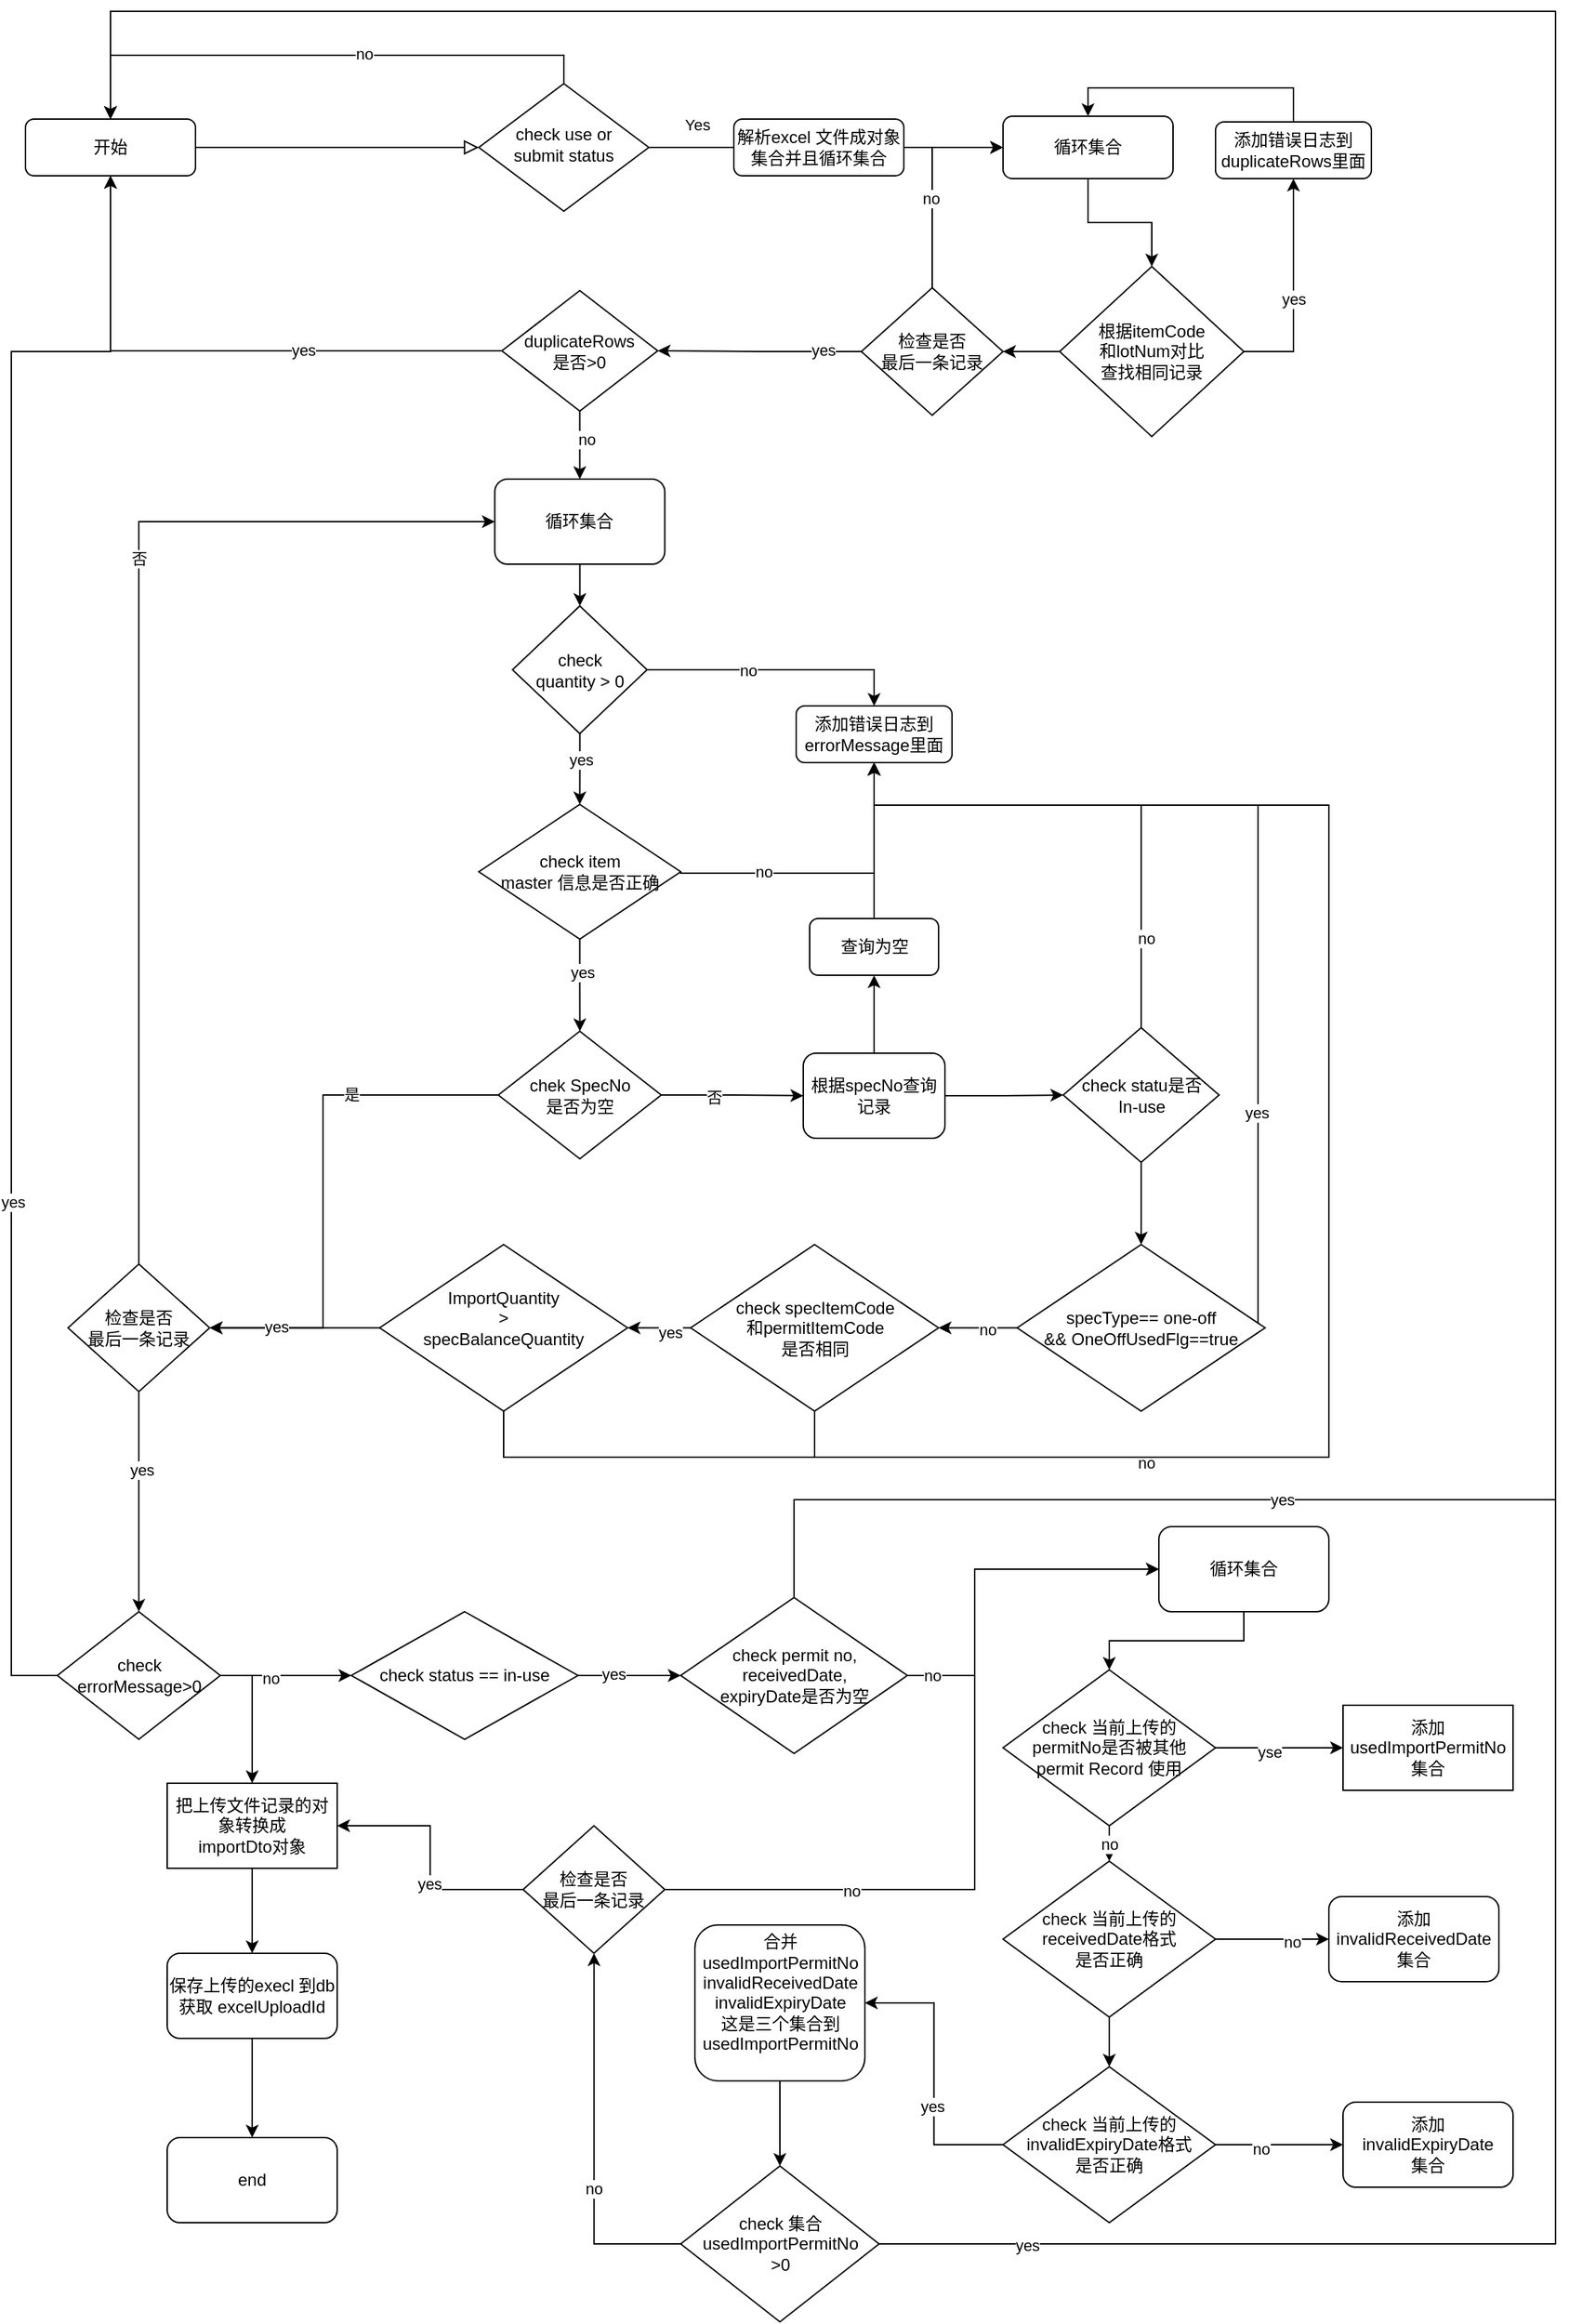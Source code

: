 <mxfile version="20.4.0" type="github"><diagram id="C5RBs43oDa-KdzZeNtuy" name="Page-1"><mxGraphModel dx="2591" dy="780" grid="1" gridSize="10" guides="1" tooltips="1" connect="1" arrows="1" fold="1" page="1" pageScale="1" pageWidth="1169" pageHeight="1654" math="0" shadow="0"><root><mxCell id="WIyWlLk6GJQsqaUBKTNV-0"/><mxCell id="WIyWlLk6GJQsqaUBKTNV-1" parent="WIyWlLk6GJQsqaUBKTNV-0"/><mxCell id="WIyWlLk6GJQsqaUBKTNV-2" value="" style="rounded=0;html=1;jettySize=auto;orthogonalLoop=1;fontSize=11;endArrow=block;endFill=0;endSize=8;strokeWidth=1;shadow=0;labelBackgroundColor=none;edgeStyle=orthogonalEdgeStyle;" parent="WIyWlLk6GJQsqaUBKTNV-1" source="WIyWlLk6GJQsqaUBKTNV-3" target="WIyWlLk6GJQsqaUBKTNV-6" edge="1"><mxGeometry relative="1" as="geometry"/></mxCell><mxCell id="WIyWlLk6GJQsqaUBKTNV-3" value="开始" style="rounded=1;whiteSpace=wrap;html=1;fontSize=12;glass=0;strokeWidth=1;shadow=0;" parent="WIyWlLk6GJQsqaUBKTNV-1" vertex="1"><mxGeometry x="-1123" y="86" width="120" height="40" as="geometry"/></mxCell><mxCell id="WIyWlLk6GJQsqaUBKTNV-4" value="Yes" style="rounded=0;html=1;jettySize=auto;orthogonalLoop=1;fontSize=11;endArrow=block;endFill=0;endSize=8;strokeWidth=1;shadow=0;labelBackgroundColor=none;edgeStyle=orthogonalEdgeStyle;" parent="WIyWlLk6GJQsqaUBKTNV-1" source="WIyWlLk6GJQsqaUBKTNV-6" edge="1"><mxGeometry x="-0.556" y="16" relative="1" as="geometry"><mxPoint as="offset"/><mxPoint x="-533" y="106" as="targetPoint"/></mxGeometry></mxCell><mxCell id="hF7ooZJOK3moPgRyZVrQ-2" style="edgeStyle=orthogonalEdgeStyle;rounded=0;orthogonalLoop=1;jettySize=auto;html=1;exitX=0.5;exitY=0;exitDx=0;exitDy=0;entryX=0.5;entryY=0;entryDx=0;entryDy=0;" parent="WIyWlLk6GJQsqaUBKTNV-1" source="WIyWlLk6GJQsqaUBKTNV-6" target="WIyWlLk6GJQsqaUBKTNV-3" edge="1"><mxGeometry relative="1" as="geometry"/></mxCell><mxCell id="hF7ooZJOK3moPgRyZVrQ-3" value="no" style="edgeLabel;html=1;align=center;verticalAlign=middle;resizable=0;points=[];" parent="hF7ooZJOK3moPgRyZVrQ-2" vertex="1" connectable="0"><mxGeometry x="-0.162" y="-1" relative="1" as="geometry"><mxPoint as="offset"/></mxGeometry></mxCell><mxCell id="WIyWlLk6GJQsqaUBKTNV-6" value="&lt;div&gt;check use or &lt;br&gt;&lt;/div&gt;&lt;div&gt;submit status&lt;/div&gt;" style="rhombus;whiteSpace=wrap;html=1;shadow=0;fontFamily=Helvetica;fontSize=12;align=center;strokeWidth=1;spacing=6;spacingTop=-4;" parent="WIyWlLk6GJQsqaUBKTNV-1" vertex="1"><mxGeometry x="-803" y="61" width="120" height="90" as="geometry"/></mxCell><mxCell id="hF7ooZJOK3moPgRyZVrQ-6" value="" style="edgeStyle=orthogonalEdgeStyle;rounded=0;orthogonalLoop=1;jettySize=auto;html=1;" parent="WIyWlLk6GJQsqaUBKTNV-1" source="WIyWlLk6GJQsqaUBKTNV-11" target="hF7ooZJOK3moPgRyZVrQ-5" edge="1"><mxGeometry relative="1" as="geometry"/></mxCell><mxCell id="WIyWlLk6GJQsqaUBKTNV-11" value="解析excel 文件成对象集合并且循环集合" style="rounded=1;whiteSpace=wrap;html=1;fontSize=12;glass=0;strokeWidth=1;shadow=0;" parent="WIyWlLk6GJQsqaUBKTNV-1" vertex="1"><mxGeometry x="-623" y="86" width="120" height="40" as="geometry"/></mxCell><mxCell id="hF7ooZJOK3moPgRyZVrQ-10" value="" style="edgeStyle=orthogonalEdgeStyle;rounded=0;orthogonalLoop=1;jettySize=auto;html=1;" parent="WIyWlLk6GJQsqaUBKTNV-1" source="hF7ooZJOK3moPgRyZVrQ-5" target="hF7ooZJOK3moPgRyZVrQ-9" edge="1"><mxGeometry relative="1" as="geometry"/></mxCell><mxCell id="hF7ooZJOK3moPgRyZVrQ-5" value="循环集合" style="whiteSpace=wrap;html=1;rounded=1;glass=0;strokeWidth=1;shadow=0;" parent="WIyWlLk6GJQsqaUBKTNV-1" vertex="1"><mxGeometry x="-433" y="84" width="120" height="44" as="geometry"/></mxCell><mxCell id="hF7ooZJOK3moPgRyZVrQ-12" value="" style="edgeStyle=orthogonalEdgeStyle;rounded=0;orthogonalLoop=1;jettySize=auto;html=1;entryX=0.5;entryY=1;entryDx=0;entryDy=0;exitX=1;exitY=0.5;exitDx=0;exitDy=0;" parent="WIyWlLk6GJQsqaUBKTNV-1" source="hF7ooZJOK3moPgRyZVrQ-9" target="hF7ooZJOK3moPgRyZVrQ-18" edge="1"><mxGeometry relative="1" as="geometry"><mxPoint x="-293" y="250" as="targetPoint"/></mxGeometry></mxCell><mxCell id="hF7ooZJOK3moPgRyZVrQ-46" value="yes" style="edgeLabel;html=1;align=center;verticalAlign=middle;resizable=0;points=[];" parent="hF7ooZJOK3moPgRyZVrQ-12" vertex="1" connectable="0"><mxGeometry x="0.264" y="-3" relative="1" as="geometry"><mxPoint x="-3" y="27" as="offset"/></mxGeometry></mxCell><mxCell id="hF7ooZJOK3moPgRyZVrQ-36" value="" style="edgeStyle=orthogonalEdgeStyle;rounded=0;orthogonalLoop=1;jettySize=auto;html=1;" parent="WIyWlLk6GJQsqaUBKTNV-1" source="hF7ooZJOK3moPgRyZVrQ-9" target="hF7ooZJOK3moPgRyZVrQ-35" edge="1"><mxGeometry relative="1" as="geometry"/></mxCell><mxCell id="hF7ooZJOK3moPgRyZVrQ-9" value="&lt;div&gt;根据itemCode&lt;/div&gt;&lt;div&gt;和lotNum对比&lt;/div&gt;&lt;div&gt;查找相同记录&lt;/div&gt;" style="rhombus;whiteSpace=wrap;html=1;" parent="WIyWlLk6GJQsqaUBKTNV-1" vertex="1"><mxGeometry x="-393" y="190" width="130" height="120" as="geometry"/></mxCell><mxCell id="hF7ooZJOK3moPgRyZVrQ-21" value="" style="edgeStyle=orthogonalEdgeStyle;rounded=0;orthogonalLoop=1;jettySize=auto;html=1;entryX=0.5;entryY=0;entryDx=0;entryDy=0;exitX=0.5;exitY=0;exitDx=0;exitDy=0;" parent="WIyWlLk6GJQsqaUBKTNV-1" source="hF7ooZJOK3moPgRyZVrQ-18" target="hF7ooZJOK3moPgRyZVrQ-5" edge="1"><mxGeometry relative="1" as="geometry"><mxPoint x="-293" y="100" as="targetPoint"/></mxGeometry></mxCell><mxCell id="hF7ooZJOK3moPgRyZVrQ-18" value="添加错误日志到duplicateRows里面" style="rounded=1;whiteSpace=wrap;html=1;" parent="WIyWlLk6GJQsqaUBKTNV-1" vertex="1"><mxGeometry x="-283" y="88" width="110" height="40" as="geometry"/></mxCell><mxCell id="hF7ooZJOK3moPgRyZVrQ-48" value="" style="edgeStyle=orthogonalEdgeStyle;rounded=0;orthogonalLoop=1;jettySize=auto;html=1;entryX=1;entryY=0.5;entryDx=0;entryDy=0;" parent="WIyWlLk6GJQsqaUBKTNV-1" source="hF7ooZJOK3moPgRyZVrQ-35" target="hF7ooZJOK3moPgRyZVrQ-49" edge="1"><mxGeometry relative="1" as="geometry"><mxPoint x="-753" y="250" as="targetPoint"/></mxGeometry></mxCell><mxCell id="hF7ooZJOK3moPgRyZVrQ-57" value="yes" style="edgeLabel;html=1;align=center;verticalAlign=middle;resizable=0;points=[];" parent="hF7ooZJOK3moPgRyZVrQ-48" vertex="1" connectable="0"><mxGeometry x="-0.625" y="-1" relative="1" as="geometry"><mxPoint as="offset"/></mxGeometry></mxCell><mxCell id="hF7ooZJOK3moPgRyZVrQ-55" value="" style="edgeStyle=orthogonalEdgeStyle;rounded=0;orthogonalLoop=1;jettySize=auto;html=1;entryX=0;entryY=0.5;entryDx=0;entryDy=0;" parent="WIyWlLk6GJQsqaUBKTNV-1" source="hF7ooZJOK3moPgRyZVrQ-35" target="hF7ooZJOK3moPgRyZVrQ-5" edge="1"><mxGeometry relative="1" as="geometry"/></mxCell><mxCell id="hF7ooZJOK3moPgRyZVrQ-56" value="no" style="edgeLabel;html=1;align=center;verticalAlign=middle;resizable=0;points=[];" parent="hF7ooZJOK3moPgRyZVrQ-55" vertex="1" connectable="0"><mxGeometry x="-0.14" y="1" relative="1" as="geometry"><mxPoint y="1" as="offset"/></mxGeometry></mxCell><mxCell id="hF7ooZJOK3moPgRyZVrQ-35" value="&lt;div&gt;检查是否&lt;/div&gt;&lt;div&gt;最后一条记录&lt;br&gt;&lt;/div&gt;" style="rhombus;whiteSpace=wrap;html=1;" parent="WIyWlLk6GJQsqaUBKTNV-1" vertex="1"><mxGeometry x="-533" y="205" width="100" height="90" as="geometry"/></mxCell><mxCell id="hF7ooZJOK3moPgRyZVrQ-50" value="" style="edgeStyle=orthogonalEdgeStyle;rounded=0;orthogonalLoop=1;jettySize=auto;html=1;" parent="WIyWlLk6GJQsqaUBKTNV-1" source="hF7ooZJOK3moPgRyZVrQ-49" target="WIyWlLk6GJQsqaUBKTNV-3" edge="1"><mxGeometry relative="1" as="geometry"/></mxCell><mxCell id="hF7ooZJOK3moPgRyZVrQ-51" value="yes" style="edgeLabel;html=1;align=center;verticalAlign=middle;resizable=0;points=[];" parent="hF7ooZJOK3moPgRyZVrQ-50" vertex="1" connectable="0"><mxGeometry x="-0.295" y="-1" relative="1" as="geometry"><mxPoint as="offset"/></mxGeometry></mxCell><mxCell id="hF7ooZJOK3moPgRyZVrQ-83" value="" style="edgeStyle=orthogonalEdgeStyle;rounded=0;orthogonalLoop=1;jettySize=auto;html=1;" parent="WIyWlLk6GJQsqaUBKTNV-1" source="hF7ooZJOK3moPgRyZVrQ-49" target="hF7ooZJOK3moPgRyZVrQ-82" edge="1"><mxGeometry relative="1" as="geometry"/></mxCell><mxCell id="hF7ooZJOK3moPgRyZVrQ-213" value="no" style="edgeLabel;html=1;align=center;verticalAlign=middle;resizable=0;points=[];" parent="hF7ooZJOK3moPgRyZVrQ-83" vertex="1" connectable="0"><mxGeometry x="-0.172" y="4" relative="1" as="geometry"><mxPoint as="offset"/></mxGeometry></mxCell><mxCell id="hF7ooZJOK3moPgRyZVrQ-49" value="&lt;div&gt;duplicateRows&lt;/div&gt;&lt;div&gt;是否&amp;gt;0&lt;br&gt;&lt;/div&gt;" style="rhombus;whiteSpace=wrap;html=1;" parent="WIyWlLk6GJQsqaUBKTNV-1" vertex="1"><mxGeometry x="-786.75" y="207" width="110" height="85" as="geometry"/></mxCell><mxCell id="hF7ooZJOK3moPgRyZVrQ-62" value="" style="edgeStyle=orthogonalEdgeStyle;rounded=0;orthogonalLoop=1;jettySize=auto;html=1;entryX=0.5;entryY=0;entryDx=0;entryDy=0;" parent="WIyWlLk6GJQsqaUBKTNV-1" source="hF7ooZJOK3moPgRyZVrQ-58" target="hF7ooZJOK3moPgRyZVrQ-73" edge="1"><mxGeometry relative="1" as="geometry"><mxPoint x="-783" y="385" as="targetPoint"/></mxGeometry></mxCell><mxCell id="hF7ooZJOK3moPgRyZVrQ-63" value="no" style="edgeLabel;html=1;align=center;verticalAlign=middle;resizable=0;points=[];" parent="hF7ooZJOK3moPgRyZVrQ-62" vertex="1" connectable="0"><mxGeometry x="-0.774" y="-2" relative="1" as="geometry"><mxPoint x="50" y="-2" as="offset"/></mxGeometry></mxCell><mxCell id="hF7ooZJOK3moPgRyZVrQ-65" value="" style="edgeStyle=orthogonalEdgeStyle;rounded=0;orthogonalLoop=1;jettySize=auto;html=1;" parent="WIyWlLk6GJQsqaUBKTNV-1" source="hF7ooZJOK3moPgRyZVrQ-58" target="hF7ooZJOK3moPgRyZVrQ-64" edge="1"><mxGeometry relative="1" as="geometry"/></mxCell><mxCell id="hF7ooZJOK3moPgRyZVrQ-66" value="yes" style="edgeLabel;html=1;align=center;verticalAlign=middle;resizable=0;points=[];" parent="hF7ooZJOK3moPgRyZVrQ-65" vertex="1" connectable="0"><mxGeometry x="-0.271" relative="1" as="geometry"><mxPoint as="offset"/></mxGeometry></mxCell><mxCell id="hF7ooZJOK3moPgRyZVrQ-58" value="&lt;div&gt;check &lt;br&gt;&lt;/div&gt;&lt;div&gt;quantity &amp;gt; 0&lt;br&gt;&lt;/div&gt;" style="rhombus;whiteSpace=wrap;html=1;" parent="WIyWlLk6GJQsqaUBKTNV-1" vertex="1"><mxGeometry x="-779.25" y="429.5" width="95" height="90" as="geometry"/></mxCell><mxCell id="hF7ooZJOK3moPgRyZVrQ-71" value="" style="edgeStyle=orthogonalEdgeStyle;rounded=0;orthogonalLoop=1;jettySize=auto;html=1;" parent="WIyWlLk6GJQsqaUBKTNV-1" source="hF7ooZJOK3moPgRyZVrQ-64" target="hF7ooZJOK3moPgRyZVrQ-87" edge="1"><mxGeometry relative="1" as="geometry"><mxPoint x="-731.75" y="779.5" as="targetPoint"/></mxGeometry></mxCell><mxCell id="hF7ooZJOK3moPgRyZVrQ-72" value="yes" style="edgeLabel;html=1;align=center;verticalAlign=middle;resizable=0;points=[];" parent="hF7ooZJOK3moPgRyZVrQ-71" vertex="1" connectable="0"><mxGeometry x="-0.282" y="1" relative="1" as="geometry"><mxPoint as="offset"/></mxGeometry></mxCell><mxCell id="hF7ooZJOK3moPgRyZVrQ-76" value="" style="edgeStyle=orthogonalEdgeStyle;rounded=0;orthogonalLoop=1;jettySize=auto;html=1;entryX=0.5;entryY=1;entryDx=0;entryDy=0;exitX=1;exitY=0.5;exitDx=0;exitDy=0;" parent="WIyWlLk6GJQsqaUBKTNV-1" source="hF7ooZJOK3moPgRyZVrQ-64" target="hF7ooZJOK3moPgRyZVrQ-73" edge="1"><mxGeometry relative="1" as="geometry"><mxPoint x="-830.5" y="562.5" as="targetPoint"/><Array as="points"><mxPoint x="-524" y="618"/></Array></mxGeometry></mxCell><mxCell id="hF7ooZJOK3moPgRyZVrQ-77" value="no" style="edgeLabel;html=1;align=center;verticalAlign=middle;resizable=0;points=[];" parent="hF7ooZJOK3moPgRyZVrQ-76" vertex="1" connectable="0"><mxGeometry x="0.164" y="-3" relative="1" as="geometry"><mxPoint x="-66" y="-4" as="offset"/></mxGeometry></mxCell><mxCell id="hF7ooZJOK3moPgRyZVrQ-64" value="&lt;div&gt;check item &lt;br&gt;&lt;/div&gt;master 信息是否正确" style="rhombus;whiteSpace=wrap;html=1;" parent="WIyWlLk6GJQsqaUBKTNV-1" vertex="1"><mxGeometry x="-803" y="569.5" width="142.5" height="95" as="geometry"/></mxCell><mxCell id="hF7ooZJOK3moPgRyZVrQ-73" value="添加错误日志到errorMessage里面" style="rounded=1;whiteSpace=wrap;html=1;" parent="WIyWlLk6GJQsqaUBKTNV-1" vertex="1"><mxGeometry x="-579" y="500" width="110" height="40" as="geometry"/></mxCell><mxCell id="hF7ooZJOK3moPgRyZVrQ-84" value="" style="edgeStyle=orthogonalEdgeStyle;rounded=0;orthogonalLoop=1;jettySize=auto;html=1;" parent="WIyWlLk6GJQsqaUBKTNV-1" source="hF7ooZJOK3moPgRyZVrQ-82" target="hF7ooZJOK3moPgRyZVrQ-58" edge="1"><mxGeometry relative="1" as="geometry"/></mxCell><mxCell id="hF7ooZJOK3moPgRyZVrQ-82" value="循环集合" style="rounded=1;whiteSpace=wrap;html=1;" parent="WIyWlLk6GJQsqaUBKTNV-1" vertex="1"><mxGeometry x="-791.75" y="340" width="120" height="60" as="geometry"/></mxCell><mxCell id="hF7ooZJOK3moPgRyZVrQ-99" value="" style="edgeStyle=orthogonalEdgeStyle;rounded=0;orthogonalLoop=1;jettySize=auto;html=1;entryX=0;entryY=0.5;entryDx=0;entryDy=0;" parent="WIyWlLk6GJQsqaUBKTNV-1" source="hF7ooZJOK3moPgRyZVrQ-87" target="hF7ooZJOK3moPgRyZVrQ-101" edge="1"><mxGeometry relative="1" as="geometry"><mxPoint x="-530.5" y="780" as="targetPoint"/></mxGeometry></mxCell><mxCell id="hF7ooZJOK3moPgRyZVrQ-100" value="&lt;div&gt;否&lt;/div&gt;" style="edgeLabel;html=1;align=center;verticalAlign=middle;resizable=0;points=[];" parent="hF7ooZJOK3moPgRyZVrQ-99" vertex="1" connectable="0"><mxGeometry x="-0.263" y="-1" relative="1" as="geometry"><mxPoint as="offset"/></mxGeometry></mxCell><mxCell id="hF7ooZJOK3moPgRyZVrQ-215" value="" style="edgeStyle=orthogonalEdgeStyle;rounded=0;orthogonalLoop=1;jettySize=auto;html=1;entryX=1;entryY=0.5;entryDx=0;entryDy=0;" parent="WIyWlLk6GJQsqaUBKTNV-1" source="hF7ooZJOK3moPgRyZVrQ-87" target="hF7ooZJOK3moPgRyZVrQ-134" edge="1"><mxGeometry relative="1" as="geometry"><mxPoint x="-893" y="420" as="targetPoint"/><Array as="points"><mxPoint x="-913" y="775"/><mxPoint x="-913" y="939"/></Array></mxGeometry></mxCell><mxCell id="hF7ooZJOK3moPgRyZVrQ-216" value="是" style="edgeLabel;html=1;align=center;verticalAlign=middle;resizable=0;points=[];" parent="hF7ooZJOK3moPgRyZVrQ-215" vertex="1" connectable="0"><mxGeometry x="-0.432" y="-1" relative="1" as="geometry"><mxPoint as="offset"/></mxGeometry></mxCell><mxCell id="hF7ooZJOK3moPgRyZVrQ-87" value="&lt;div&gt;chek SpecNo&lt;/div&gt;&lt;div&gt;是否为空&lt;br&gt;&lt;/div&gt;" style="rhombus;whiteSpace=wrap;html=1;" parent="WIyWlLk6GJQsqaUBKTNV-1" vertex="1"><mxGeometry x="-789.25" y="729.5" width="115" height="90" as="geometry"/></mxCell><mxCell id="hF7ooZJOK3moPgRyZVrQ-105" value="" style="edgeStyle=orthogonalEdgeStyle;rounded=0;orthogonalLoop=1;jettySize=auto;html=1;entryX=0;entryY=0.5;entryDx=0;entryDy=0;" parent="WIyWlLk6GJQsqaUBKTNV-1" source="hF7ooZJOK3moPgRyZVrQ-101" target="hF7ooZJOK3moPgRyZVrQ-106" edge="1"><mxGeometry relative="1" as="geometry"><mxPoint x="-363" y="775" as="targetPoint"/></mxGeometry></mxCell><mxCell id="hF7ooZJOK3moPgRyZVrQ-112" value="" style="edgeStyle=orthogonalEdgeStyle;rounded=0;orthogonalLoop=1;jettySize=auto;html=1;" parent="WIyWlLk6GJQsqaUBKTNV-1" source="hF7ooZJOK3moPgRyZVrQ-101" target="hF7ooZJOK3moPgRyZVrQ-111" edge="1"><mxGeometry relative="1" as="geometry"/></mxCell><mxCell id="hF7ooZJOK3moPgRyZVrQ-101" value="根据specNo查询记录" style="rounded=1;whiteSpace=wrap;html=1;" parent="WIyWlLk6GJQsqaUBKTNV-1" vertex="1"><mxGeometry x="-574" y="745" width="100" height="60" as="geometry"/></mxCell><mxCell id="hF7ooZJOK3moPgRyZVrQ-109" value="" style="edgeStyle=orthogonalEdgeStyle;rounded=0;orthogonalLoop=1;jettySize=auto;html=1;entryX=0.5;entryY=1;entryDx=0;entryDy=0;exitX=0.5;exitY=0;exitDx=0;exitDy=0;" parent="WIyWlLk6GJQsqaUBKTNV-1" source="hF7ooZJOK3moPgRyZVrQ-106" target="hF7ooZJOK3moPgRyZVrQ-73" edge="1"><mxGeometry relative="1" as="geometry"><mxPoint x="-358" y="630" as="targetPoint"/><Array as="points"><mxPoint x="-335" y="570"/><mxPoint x="-524" y="570"/></Array></mxGeometry></mxCell><mxCell id="hF7ooZJOK3moPgRyZVrQ-110" value="no" style="edgeLabel;html=1;align=center;verticalAlign=middle;resizable=0;points=[];" parent="hF7ooZJOK3moPgRyZVrQ-109" vertex="1" connectable="0"><mxGeometry x="-0.658" y="-3" relative="1" as="geometry"><mxPoint y="1" as="offset"/></mxGeometry></mxCell><mxCell id="hF7ooZJOK3moPgRyZVrQ-115" value="" style="edgeStyle=orthogonalEdgeStyle;rounded=0;orthogonalLoop=1;jettySize=auto;html=1;" parent="WIyWlLk6GJQsqaUBKTNV-1" source="hF7ooZJOK3moPgRyZVrQ-106" target="hF7ooZJOK3moPgRyZVrQ-114" edge="1"><mxGeometry relative="1" as="geometry"/></mxCell><mxCell id="hF7ooZJOK3moPgRyZVrQ-106" value="&lt;div&gt;check statu是否&lt;/div&gt;&lt;div&gt;In-use&lt;br&gt;&lt;/div&gt;" style="rhombus;whiteSpace=wrap;html=1;" parent="WIyWlLk6GJQsqaUBKTNV-1" vertex="1"><mxGeometry x="-390.5" y="727" width="110" height="95" as="geometry"/></mxCell><mxCell id="hF7ooZJOK3moPgRyZVrQ-113" value="" style="edgeStyle=orthogonalEdgeStyle;rounded=0;orthogonalLoop=1;jettySize=auto;html=1;" parent="WIyWlLk6GJQsqaUBKTNV-1" source="hF7ooZJOK3moPgRyZVrQ-111" target="hF7ooZJOK3moPgRyZVrQ-73" edge="1"><mxGeometry relative="1" as="geometry"/></mxCell><mxCell id="hF7ooZJOK3moPgRyZVrQ-111" value="查询为空" style="whiteSpace=wrap;html=1;rounded=1;" parent="WIyWlLk6GJQsqaUBKTNV-1" vertex="1"><mxGeometry x="-569.5" y="650" width="91" height="40" as="geometry"/></mxCell><mxCell id="hF7ooZJOK3moPgRyZVrQ-117" value="" style="edgeStyle=orthogonalEdgeStyle;rounded=0;orthogonalLoop=1;jettySize=auto;html=1;entryX=0.5;entryY=1;entryDx=0;entryDy=0;" parent="WIyWlLk6GJQsqaUBKTNV-1" source="hF7ooZJOK3moPgRyZVrQ-114" target="hF7ooZJOK3moPgRyZVrQ-73" edge="1"><mxGeometry relative="1" as="geometry"><mxPoint x="-303" y="570" as="targetPoint"/><Array as="points"><mxPoint x="-253" y="939"/><mxPoint x="-253" y="570"/><mxPoint x="-524" y="570"/></Array></mxGeometry></mxCell><mxCell id="hF7ooZJOK3moPgRyZVrQ-118" value="yes" style="edgeLabel;html=1;align=center;verticalAlign=middle;resizable=0;points=[];" parent="hF7ooZJOK3moPgRyZVrQ-117" vertex="1" connectable="0"><mxGeometry x="-0.309" y="1" relative="1" as="geometry"><mxPoint y="81" as="offset"/></mxGeometry></mxCell><mxCell id="hF7ooZJOK3moPgRyZVrQ-122" value="" style="edgeStyle=orthogonalEdgeStyle;rounded=0;orthogonalLoop=1;jettySize=auto;html=1;" parent="WIyWlLk6GJQsqaUBKTNV-1" source="hF7ooZJOK3moPgRyZVrQ-114" target="hF7ooZJOK3moPgRyZVrQ-121" edge="1"><mxGeometry relative="1" as="geometry"/></mxCell><mxCell id="hF7ooZJOK3moPgRyZVrQ-130" value="no" style="edgeLabel;html=1;align=center;verticalAlign=middle;resizable=0;points=[];" parent="hF7ooZJOK3moPgRyZVrQ-122" vertex="1" connectable="0"><mxGeometry x="-0.241" y="1" relative="1" as="geometry"><mxPoint as="offset"/></mxGeometry></mxCell><mxCell id="hF7ooZJOK3moPgRyZVrQ-114" value="&lt;div&gt;specType== one-off&lt;/div&gt;&lt;div&gt;&amp;amp;&amp;amp; OneOffUsedFlg==true&lt;/div&gt;" style="rhombus;whiteSpace=wrap;html=1;" parent="WIyWlLk6GJQsqaUBKTNV-1" vertex="1"><mxGeometry x="-423" y="880" width="175" height="117.5" as="geometry"/></mxCell><mxCell id="hF7ooZJOK3moPgRyZVrQ-124" value="" style="edgeStyle=orthogonalEdgeStyle;rounded=0;orthogonalLoop=1;jettySize=auto;html=1;entryX=0.5;entryY=1;entryDx=0;entryDy=0;exitX=0.5;exitY=1;exitDx=0;exitDy=0;" parent="WIyWlLk6GJQsqaUBKTNV-1" source="hF7ooZJOK3moPgRyZVrQ-121" target="hF7ooZJOK3moPgRyZVrQ-73" edge="1"><mxGeometry relative="1" as="geometry"><mxPoint x="-613" y="1120" as="targetPoint"/><Array as="points"><mxPoint x="-566" y="1030"/><mxPoint x="-203" y="1030"/><mxPoint x="-203" y="570"/><mxPoint x="-524" y="570"/></Array></mxGeometry></mxCell><mxCell id="hF7ooZJOK3moPgRyZVrQ-125" value="no" style="edgeLabel;html=1;align=center;verticalAlign=middle;resizable=0;points=[];" parent="hF7ooZJOK3moPgRyZVrQ-124" vertex="1" connectable="0"><mxGeometry x="-0.561" y="-4" relative="1" as="geometry"><mxPoint x="1" as="offset"/></mxGeometry></mxCell><mxCell id="hF7ooZJOK3moPgRyZVrQ-127" value="" style="edgeStyle=orthogonalEdgeStyle;rounded=0;orthogonalLoop=1;jettySize=auto;html=1;" parent="WIyWlLk6GJQsqaUBKTNV-1" source="hF7ooZJOK3moPgRyZVrQ-121" target="hF7ooZJOK3moPgRyZVrQ-126" edge="1"><mxGeometry relative="1" as="geometry"/></mxCell><mxCell id="hF7ooZJOK3moPgRyZVrQ-131" value="yes" style="edgeLabel;html=1;align=center;verticalAlign=middle;resizable=0;points=[];" parent="hF7ooZJOK3moPgRyZVrQ-127" vertex="1" connectable="0"><mxGeometry x="-0.271" y="3" relative="1" as="geometry"><mxPoint x="1" as="offset"/></mxGeometry></mxCell><mxCell id="hF7ooZJOK3moPgRyZVrQ-121" value="&lt;div&gt;check specItemCode&lt;/div&gt;&lt;div&gt;和permitItemCode&lt;/div&gt;&lt;div&gt;是否相同&lt;br&gt;&lt;/div&gt;" style="rhombus;whiteSpace=wrap;html=1;" parent="WIyWlLk6GJQsqaUBKTNV-1" vertex="1"><mxGeometry x="-653.5" y="880" width="175" height="117.5" as="geometry"/></mxCell><mxCell id="hF7ooZJOK3moPgRyZVrQ-129" value="" style="edgeStyle=orthogonalEdgeStyle;rounded=0;orthogonalLoop=1;jettySize=auto;html=1;entryX=0.5;entryY=1;entryDx=0;entryDy=0;exitX=0.5;exitY=1;exitDx=0;exitDy=0;" parent="WIyWlLk6GJQsqaUBKTNV-1" source="hF7ooZJOK3moPgRyZVrQ-126" target="hF7ooZJOK3moPgRyZVrQ-73" edge="1"><mxGeometry relative="1" as="geometry"><mxPoint x="-815.5" y="1106.25" as="targetPoint"/><Array as="points"><mxPoint x="-785" y="1030"/><mxPoint x="-203" y="1030"/><mxPoint x="-203" y="570"/><mxPoint x="-524" y="570"/></Array></mxGeometry></mxCell><mxCell id="hF7ooZJOK3moPgRyZVrQ-133" value="" style="edgeStyle=orthogonalEdgeStyle;rounded=0;orthogonalLoop=1;jettySize=auto;html=1;entryX=1;entryY=0.5;entryDx=0;entryDy=0;" parent="WIyWlLk6GJQsqaUBKTNV-1" source="hF7ooZJOK3moPgRyZVrQ-126" target="hF7ooZJOK3moPgRyZVrQ-134" edge="1"><mxGeometry relative="1" as="geometry"><mxPoint x="-903" y="938.8" as="targetPoint"/></mxGeometry></mxCell><mxCell id="hF7ooZJOK3moPgRyZVrQ-140" value="yes" style="edgeLabel;html=1;align=center;verticalAlign=middle;resizable=0;points=[];" parent="hF7ooZJOK3moPgRyZVrQ-133" vertex="1" connectable="0"><mxGeometry x="0.227" y="-1" relative="1" as="geometry"><mxPoint as="offset"/></mxGeometry></mxCell><mxCell id="hF7ooZJOK3moPgRyZVrQ-126" value="&lt;div&gt;ImportQuantity&lt;/div&gt;&lt;div&gt;&amp;gt;&lt;br&gt;&lt;/div&gt;&lt;div&gt;specBalanceQuantity&lt;/div&gt;&lt;div&gt;&lt;br&gt;&lt;/div&gt;" style="rhombus;whiteSpace=wrap;html=1;" parent="WIyWlLk6GJQsqaUBKTNV-1" vertex="1"><mxGeometry x="-873" y="880" width="175" height="117.5" as="geometry"/></mxCell><mxCell id="hF7ooZJOK3moPgRyZVrQ-136" value="" style="edgeStyle=orthogonalEdgeStyle;rounded=0;orthogonalLoop=1;jettySize=auto;html=1;entryX=0;entryY=0.5;entryDx=0;entryDy=0;exitX=0.5;exitY=0;exitDx=0;exitDy=0;" parent="WIyWlLk6GJQsqaUBKTNV-1" source="hF7ooZJOK3moPgRyZVrQ-134" target="hF7ooZJOK3moPgRyZVrQ-82" edge="1"><mxGeometry relative="1" as="geometry"><mxPoint x="-973" y="798.75" as="targetPoint"/><Array as="points"><mxPoint x="-1043" y="370"/></Array></mxGeometry></mxCell><mxCell id="hF7ooZJOK3moPgRyZVrQ-137" value="否" style="edgeLabel;html=1;align=center;verticalAlign=middle;resizable=0;points=[];" parent="hF7ooZJOK3moPgRyZVrQ-136" vertex="1" connectable="0"><mxGeometry x="0.286" relative="1" as="geometry"><mxPoint as="offset"/></mxGeometry></mxCell><mxCell id="hF7ooZJOK3moPgRyZVrQ-139" value="" style="edgeStyle=orthogonalEdgeStyle;rounded=0;orthogonalLoop=1;jettySize=auto;html=1;entryX=0.5;entryY=0;entryDx=0;entryDy=0;" parent="WIyWlLk6GJQsqaUBKTNV-1" source="hF7ooZJOK3moPgRyZVrQ-134" target="hF7ooZJOK3moPgRyZVrQ-142" edge="1"><mxGeometry relative="1" as="geometry"><mxPoint x="-1043" y="1110" as="targetPoint"/></mxGeometry></mxCell><mxCell id="hF7ooZJOK3moPgRyZVrQ-141" value="yes" style="edgeLabel;html=1;align=center;verticalAlign=middle;resizable=0;points=[];" parent="hF7ooZJOK3moPgRyZVrQ-139" vertex="1" connectable="0"><mxGeometry x="-0.299" y="2" relative="1" as="geometry"><mxPoint as="offset"/></mxGeometry></mxCell><mxCell id="hF7ooZJOK3moPgRyZVrQ-134" value="&lt;div&gt;检查是否&lt;/div&gt;&lt;div&gt;最后一条记录&lt;br&gt;&lt;/div&gt;" style="rhombus;whiteSpace=wrap;html=1;" parent="WIyWlLk6GJQsqaUBKTNV-1" vertex="1"><mxGeometry x="-1093" y="893.75" width="100" height="90" as="geometry"/></mxCell><mxCell id="hF7ooZJOK3moPgRyZVrQ-144" value="" style="edgeStyle=orthogonalEdgeStyle;rounded=0;orthogonalLoop=1;jettySize=auto;html=1;entryX=0.5;entryY=1;entryDx=0;entryDy=0;" parent="WIyWlLk6GJQsqaUBKTNV-1" source="hF7ooZJOK3moPgRyZVrQ-142" target="WIyWlLk6GJQsqaUBKTNV-3" edge="1"><mxGeometry relative="1" as="geometry"><mxPoint x="-1193" y="510" as="targetPoint"/><Array as="points"><mxPoint x="-1133" y="1184"/><mxPoint x="-1133" y="250"/><mxPoint x="-1063" y="250"/></Array></mxGeometry></mxCell><mxCell id="hF7ooZJOK3moPgRyZVrQ-145" value="yes" style="edgeLabel;html=1;align=center;verticalAlign=middle;resizable=0;points=[];" parent="hF7ooZJOK3moPgRyZVrQ-144" vertex="1" connectable="0"><mxGeometry x="-0.367" y="-1" relative="1" as="geometry"><mxPoint y="1" as="offset"/></mxGeometry></mxCell><mxCell id="hF7ooZJOK3moPgRyZVrQ-147" value="" style="edgeStyle=orthogonalEdgeStyle;rounded=0;orthogonalLoop=1;jettySize=auto;html=1;entryX=0;entryY=0.5;entryDx=0;entryDy=0;" parent="WIyWlLk6GJQsqaUBKTNV-1" source="hF7ooZJOK3moPgRyZVrQ-142" target="hF7ooZJOK3moPgRyZVrQ-148" edge="1"><mxGeometry relative="1" as="geometry"/></mxCell><mxCell id="hF7ooZJOK3moPgRyZVrQ-142" value="&lt;div&gt;check&lt;/div&gt;&lt;div&gt;errorMessage&amp;gt;0&lt;/div&gt;" style="rhombus;whiteSpace=wrap;html=1;" parent="WIyWlLk6GJQsqaUBKTNV-1" vertex="1"><mxGeometry x="-1100.5" y="1139" width="115" height="90" as="geometry"/></mxCell><mxCell id="hF7ooZJOK3moPgRyZVrQ-150" value="" style="edgeStyle=orthogonalEdgeStyle;rounded=0;orthogonalLoop=1;jettySize=auto;html=1;entryX=0;entryY=0.5;entryDx=0;entryDy=0;" parent="WIyWlLk6GJQsqaUBKTNV-1" source="hF7ooZJOK3moPgRyZVrQ-148" target="hF7ooZJOK3moPgRyZVrQ-155" edge="1"><mxGeometry relative="1" as="geometry"><mxPoint x="-813" y="1324" as="targetPoint"/></mxGeometry></mxCell><mxCell id="hF7ooZJOK3moPgRyZVrQ-153" value="yes" style="edgeLabel;html=1;align=center;verticalAlign=middle;resizable=0;points=[];" parent="hF7ooZJOK3moPgRyZVrQ-150" vertex="1" connectable="0"><mxGeometry x="-0.326" y="1" relative="1" as="geometry"><mxPoint as="offset"/></mxGeometry></mxCell><mxCell id="hF7ooZJOK3moPgRyZVrQ-152" value="" style="edgeStyle=orthogonalEdgeStyle;rounded=0;orthogonalLoop=1;jettySize=auto;html=1;" parent="WIyWlLk6GJQsqaUBKTNV-1" source="hF7ooZJOK3moPgRyZVrQ-148" target="hF7ooZJOK3moPgRyZVrQ-151" edge="1"><mxGeometry relative="1" as="geometry"/></mxCell><mxCell id="hF7ooZJOK3moPgRyZVrQ-154" value="no" style="edgeLabel;html=1;align=center;verticalAlign=middle;resizable=0;points=[];" parent="hF7ooZJOK3moPgRyZVrQ-152" vertex="1" connectable="0"><mxGeometry x="-0.212" y="2" relative="1" as="geometry"><mxPoint as="offset"/></mxGeometry></mxCell><mxCell id="hF7ooZJOK3moPgRyZVrQ-148" value="check status == in-use" style="rhombus;whiteSpace=wrap;html=1;" parent="WIyWlLk6GJQsqaUBKTNV-1" vertex="1"><mxGeometry x="-893" y="1139" width="160" height="90" as="geometry"/></mxCell><mxCell id="hF7ooZJOK3moPgRyZVrQ-220" value="" style="edgeStyle=orthogonalEdgeStyle;rounded=0;orthogonalLoop=1;jettySize=auto;html=1;" parent="WIyWlLk6GJQsqaUBKTNV-1" source="hF7ooZJOK3moPgRyZVrQ-151" target="hF7ooZJOK3moPgRyZVrQ-219" edge="1"><mxGeometry relative="1" as="geometry"/></mxCell><mxCell id="hF7ooZJOK3moPgRyZVrQ-151" value="&lt;div&gt;把上传文件记录的对象转换成&lt;/div&gt;&lt;div&gt;importDto对象&lt;br&gt;&lt;/div&gt;" style="whiteSpace=wrap;html=1;" parent="WIyWlLk6GJQsqaUBKTNV-1" vertex="1"><mxGeometry x="-1023" y="1260" width="120" height="60" as="geometry"/></mxCell><mxCell id="hF7ooZJOK3moPgRyZVrQ-160" value="" style="edgeStyle=orthogonalEdgeStyle;rounded=0;orthogonalLoop=1;jettySize=auto;html=1;entryX=0;entryY=0.5;entryDx=0;entryDy=0;" parent="WIyWlLk6GJQsqaUBKTNV-1" source="hF7ooZJOK3moPgRyZVrQ-155" target="hF7ooZJOK3moPgRyZVrQ-159" edge="1"><mxGeometry relative="1" as="geometry"><Array as="points"><mxPoint x="-453" y="1184"/><mxPoint x="-453" y="1109"/></Array></mxGeometry></mxCell><mxCell id="hF7ooZJOK3moPgRyZVrQ-161" value="no" style="edgeLabel;html=1;align=center;verticalAlign=middle;resizable=0;points=[];" parent="hF7ooZJOK3moPgRyZVrQ-160" vertex="1" connectable="0"><mxGeometry x="-0.218" y="2" relative="1" as="geometry"><mxPoint x="-28" y="51" as="offset"/></mxGeometry></mxCell><mxCell id="hF7ooZJOK3moPgRyZVrQ-190" value="" style="edgeStyle=orthogonalEdgeStyle;rounded=0;orthogonalLoop=1;jettySize=auto;html=1;entryX=0.5;entryY=0;entryDx=0;entryDy=0;" parent="WIyWlLk6GJQsqaUBKTNV-1" source="hF7ooZJOK3moPgRyZVrQ-155" target="WIyWlLk6GJQsqaUBKTNV-3" edge="1"><mxGeometry relative="1" as="geometry"><mxPoint x="-580.5" y="1024" as="targetPoint"/><Array as="points"><mxPoint x="-580" y="1060"/><mxPoint x="-43" y="1060"/><mxPoint x="-43" y="10"/><mxPoint x="-1063" y="10"/></Array></mxGeometry></mxCell><mxCell id="hF7ooZJOK3moPgRyZVrQ-191" value="yes" style="edgeLabel;html=1;align=center;verticalAlign=middle;resizable=0;points=[];" parent="hF7ooZJOK3moPgRyZVrQ-190" vertex="1" connectable="0"><mxGeometry x="-0.7" relative="1" as="geometry"><mxPoint as="offset"/></mxGeometry></mxCell><mxCell id="hF7ooZJOK3moPgRyZVrQ-155" value="&lt;div&gt;check permit no,&lt;/div&gt;&lt;div&gt;receivedDate,&lt;/div&gt;&lt;div&gt;expiryDate是否为空&lt;br&gt; &lt;/div&gt;" style="rhombus;whiteSpace=wrap;html=1;" parent="WIyWlLk6GJQsqaUBKTNV-1" vertex="1"><mxGeometry x="-660.5" y="1129" width="160" height="110" as="geometry"/></mxCell><mxCell id="hF7ooZJOK3moPgRyZVrQ-163" value="" style="edgeStyle=orthogonalEdgeStyle;rounded=0;orthogonalLoop=1;jettySize=auto;html=1;entryX=0.5;entryY=0;entryDx=0;entryDy=0;" parent="WIyWlLk6GJQsqaUBKTNV-1" source="hF7ooZJOK3moPgRyZVrQ-159" target="hF7ooZJOK3moPgRyZVrQ-164" edge="1"><mxGeometry relative="1" as="geometry"><mxPoint x="-813" y="1630" as="targetPoint"/></mxGeometry></mxCell><mxCell id="hF7ooZJOK3moPgRyZVrQ-159" value="循环集合" style="rounded=1;whiteSpace=wrap;html=1;" parent="WIyWlLk6GJQsqaUBKTNV-1" vertex="1"><mxGeometry x="-323" y="1079" width="120" height="60" as="geometry"/></mxCell><mxCell id="hF7ooZJOK3moPgRyZVrQ-168" value="" style="edgeStyle=orthogonalEdgeStyle;rounded=0;orthogonalLoop=1;jettySize=auto;html=1;" parent="WIyWlLk6GJQsqaUBKTNV-1" source="hF7ooZJOK3moPgRyZVrQ-164" target="hF7ooZJOK3moPgRyZVrQ-167" edge="1"><mxGeometry relative="1" as="geometry"/></mxCell><mxCell id="hF7ooZJOK3moPgRyZVrQ-169" value="yse" style="edgeLabel;html=1;align=center;verticalAlign=middle;resizable=0;points=[];" parent="hF7ooZJOK3moPgRyZVrQ-168" vertex="1" connectable="0"><mxGeometry x="-0.168" y="-3" relative="1" as="geometry"><mxPoint as="offset"/></mxGeometry></mxCell><mxCell id="hF7ooZJOK3moPgRyZVrQ-171" value="no" style="edgeStyle=orthogonalEdgeStyle;rounded=0;orthogonalLoop=1;jettySize=auto;html=1;" parent="WIyWlLk6GJQsqaUBKTNV-1" source="hF7ooZJOK3moPgRyZVrQ-164" target="hF7ooZJOK3moPgRyZVrQ-170" edge="1"><mxGeometry relative="1" as="geometry"/></mxCell><mxCell id="hF7ooZJOK3moPgRyZVrQ-164" value="&lt;div&gt;check 当前上传的&lt;/div&gt;&lt;div&gt;permitNo是否被其他&lt;/div&gt;&lt;div&gt;permit Record 使用&lt;br&gt;&lt;/div&gt;" style="rhombus;whiteSpace=wrap;html=1;" parent="WIyWlLk6GJQsqaUBKTNV-1" vertex="1"><mxGeometry x="-433" y="1180" width="150" height="110" as="geometry"/></mxCell><mxCell id="hF7ooZJOK3moPgRyZVrQ-167" value="&lt;div&gt;添加usedImportPermitNo&lt;/div&gt;&lt;div&gt;集合&lt;br&gt;&lt;/div&gt;" style="whiteSpace=wrap;html=1;" parent="WIyWlLk6GJQsqaUBKTNV-1" vertex="1"><mxGeometry x="-193" y="1205" width="120" height="60" as="geometry"/></mxCell><mxCell id="hF7ooZJOK3moPgRyZVrQ-173" value="" style="edgeStyle=orthogonalEdgeStyle;rounded=0;orthogonalLoop=1;jettySize=auto;html=1;" parent="WIyWlLk6GJQsqaUBKTNV-1" source="hF7ooZJOK3moPgRyZVrQ-170" target="hF7ooZJOK3moPgRyZVrQ-172" edge="1"><mxGeometry relative="1" as="geometry"/></mxCell><mxCell id="hF7ooZJOK3moPgRyZVrQ-174" value="no" style="edgeLabel;html=1;align=center;verticalAlign=middle;resizable=0;points=[];" parent="hF7ooZJOK3moPgRyZVrQ-173" vertex="1" connectable="0"><mxGeometry x="0.2" y="-1" relative="1" as="geometry"><mxPoint x="6" y="1" as="offset"/></mxGeometry></mxCell><mxCell id="hF7ooZJOK3moPgRyZVrQ-178" value="" style="edgeStyle=orthogonalEdgeStyle;rounded=0;orthogonalLoop=1;jettySize=auto;html=1;" parent="WIyWlLk6GJQsqaUBKTNV-1" source="hF7ooZJOK3moPgRyZVrQ-170" target="hF7ooZJOK3moPgRyZVrQ-177" edge="1"><mxGeometry relative="1" as="geometry"/></mxCell><mxCell id="hF7ooZJOK3moPgRyZVrQ-170" value="&lt;div&gt;check 当前上传的&lt;/div&gt;&lt;div&gt;receivedDate格式&lt;/div&gt;&lt;div&gt;是否正确&lt;br&gt;&lt;/div&gt;" style="rhombus;whiteSpace=wrap;html=1;" parent="WIyWlLk6GJQsqaUBKTNV-1" vertex="1"><mxGeometry x="-433" y="1315" width="150" height="110" as="geometry"/></mxCell><mxCell id="hF7ooZJOK3moPgRyZVrQ-172" value="&lt;div&gt;添加&lt;/div&gt;&lt;div&gt;invalidReceivedDate&lt;/div&gt;&lt;div&gt;集合&lt;br&gt;&lt;/div&gt;" style="rounded=1;whiteSpace=wrap;html=1;" parent="WIyWlLk6GJQsqaUBKTNV-1" vertex="1"><mxGeometry x="-203" y="1340" width="120" height="60" as="geometry"/></mxCell><mxCell id="hF7ooZJOK3moPgRyZVrQ-182" value="" style="edgeStyle=orthogonalEdgeStyle;rounded=0;orthogonalLoop=1;jettySize=auto;html=1;" parent="WIyWlLk6GJQsqaUBKTNV-1" source="hF7ooZJOK3moPgRyZVrQ-177" target="hF7ooZJOK3moPgRyZVrQ-181" edge="1"><mxGeometry relative="1" as="geometry"/></mxCell><mxCell id="hF7ooZJOK3moPgRyZVrQ-204" value="no" style="edgeLabel;html=1;align=center;verticalAlign=middle;resizable=0;points=[];" parent="hF7ooZJOK3moPgRyZVrQ-182" vertex="1" connectable="0"><mxGeometry x="-0.305" y="-3" relative="1" as="geometry"><mxPoint as="offset"/></mxGeometry></mxCell><mxCell id="hF7ooZJOK3moPgRyZVrQ-188" value="" style="edgeStyle=orthogonalEdgeStyle;rounded=0;orthogonalLoop=1;jettySize=auto;html=1;" parent="WIyWlLk6GJQsqaUBKTNV-1" source="hF7ooZJOK3moPgRyZVrQ-177" target="hF7ooZJOK3moPgRyZVrQ-187" edge="1"><mxGeometry relative="1" as="geometry"/></mxCell><mxCell id="hF7ooZJOK3moPgRyZVrQ-205" value="yes" style="edgeLabel;html=1;align=center;verticalAlign=middle;resizable=0;points=[];" parent="hF7ooZJOK3moPgRyZVrQ-188" vertex="1" connectable="0"><mxGeometry x="-0.224" y="2" relative="1" as="geometry"><mxPoint as="offset"/></mxGeometry></mxCell><mxCell id="hF7ooZJOK3moPgRyZVrQ-177" value="&lt;div&gt;check 当前上传的&lt;/div&gt;&lt;div&gt;invalidExpiryDate格式&lt;/div&gt;&lt;div&gt;是否正确&lt;br&gt;&lt;/div&gt;" style="rhombus;whiteSpace=wrap;html=1;" parent="WIyWlLk6GJQsqaUBKTNV-1" vertex="1"><mxGeometry x="-433" y="1460" width="150" height="110" as="geometry"/></mxCell><mxCell id="hF7ooZJOK3moPgRyZVrQ-181" value="&lt;div&gt;添加&lt;/div&gt;&lt;div&gt;invalidExpiryDate&lt;/div&gt;&lt;div&gt;集合&lt;br&gt;&lt;/div&gt;" style="rounded=1;whiteSpace=wrap;html=1;" parent="WIyWlLk6GJQsqaUBKTNV-1" vertex="1"><mxGeometry x="-193" y="1485" width="120" height="60" as="geometry"/></mxCell><mxCell id="hF7ooZJOK3moPgRyZVrQ-207" value="" style="edgeStyle=orthogonalEdgeStyle;rounded=0;orthogonalLoop=1;jettySize=auto;html=1;entryX=0;entryY=0.5;entryDx=0;entryDy=0;" parent="WIyWlLk6GJQsqaUBKTNV-1" source="hF7ooZJOK3moPgRyZVrQ-185" target="hF7ooZJOK3moPgRyZVrQ-159" edge="1"><mxGeometry relative="1" as="geometry"><mxPoint x="-608" y="1335" as="targetPoint"/><Array as="points"><mxPoint x="-453" y="1335"/><mxPoint x="-453" y="1109"/></Array></mxGeometry></mxCell><mxCell id="hF7ooZJOK3moPgRyZVrQ-208" value="no" style="edgeLabel;html=1;align=center;verticalAlign=middle;resizable=0;points=[];" parent="hF7ooZJOK3moPgRyZVrQ-207" vertex="1" connectable="0"><mxGeometry x="-0.545" y="-1" relative="1" as="geometry"><mxPoint as="offset"/></mxGeometry></mxCell><mxCell id="hF7ooZJOK3moPgRyZVrQ-217" value="" style="edgeStyle=orthogonalEdgeStyle;rounded=0;orthogonalLoop=1;jettySize=auto;html=1;" parent="WIyWlLk6GJQsqaUBKTNV-1" source="hF7ooZJOK3moPgRyZVrQ-185" target="hF7ooZJOK3moPgRyZVrQ-151" edge="1"><mxGeometry relative="1" as="geometry"/></mxCell><mxCell id="hF7ooZJOK3moPgRyZVrQ-218" value="yes" style="edgeLabel;html=1;align=center;verticalAlign=middle;resizable=0;points=[];" parent="hF7ooZJOK3moPgRyZVrQ-217" vertex="1" connectable="0"><mxGeometry x="-0.205" y="1" relative="1" as="geometry"><mxPoint as="offset"/></mxGeometry></mxCell><mxCell id="hF7ooZJOK3moPgRyZVrQ-185" value="&lt;div&gt;检查是否&lt;/div&gt;&lt;div&gt;最后一条记录&lt;br&gt;&lt;/div&gt;" style="rhombus;whiteSpace=wrap;html=1;" parent="WIyWlLk6GJQsqaUBKTNV-1" vertex="1"><mxGeometry x="-771.75" y="1290" width="100" height="90" as="geometry"/></mxCell><mxCell id="hF7ooZJOK3moPgRyZVrQ-194" value="" style="edgeStyle=orthogonalEdgeStyle;rounded=0;orthogonalLoop=1;jettySize=auto;html=1;" parent="WIyWlLk6GJQsqaUBKTNV-1" source="hF7ooZJOK3moPgRyZVrQ-187" target="hF7ooZJOK3moPgRyZVrQ-192" edge="1"><mxGeometry relative="1" as="geometry"/></mxCell><mxCell id="hF7ooZJOK3moPgRyZVrQ-187" value="&lt;div&gt;合并usedImportPermitNo&lt;/div&gt;&lt;div&gt;invalidReceivedDate&lt;/div&gt;&lt;div&gt;invalidExpiryDate&lt;/div&gt;&lt;div&gt;这是三个集合到&lt;/div&gt;&lt;div&gt;usedImportPermitNo&lt;/div&gt;&lt;div&gt;&lt;br&gt;&lt;/div&gt;" style="rounded=1;whiteSpace=wrap;html=1;" parent="WIyWlLk6GJQsqaUBKTNV-1" vertex="1"><mxGeometry x="-650.5" y="1360" width="120" height="110" as="geometry"/></mxCell><mxCell id="hF7ooZJOK3moPgRyZVrQ-195" value="" style="edgeStyle=orthogonalEdgeStyle;rounded=0;orthogonalLoop=1;jettySize=auto;html=1;" parent="WIyWlLk6GJQsqaUBKTNV-1" source="hF7ooZJOK3moPgRyZVrQ-192" target="hF7ooZJOK3moPgRyZVrQ-185" edge="1"><mxGeometry relative="1" as="geometry"/></mxCell><mxCell id="hF7ooZJOK3moPgRyZVrQ-196" value="no" style="edgeLabel;html=1;align=center;verticalAlign=middle;resizable=0;points=[];" parent="hF7ooZJOK3moPgRyZVrQ-195" vertex="1" connectable="0"><mxGeometry x="-0.25" y="1" relative="1" as="geometry"><mxPoint as="offset"/></mxGeometry></mxCell><mxCell id="hF7ooZJOK3moPgRyZVrQ-212" value="" style="edgeStyle=orthogonalEdgeStyle;rounded=0;orthogonalLoop=1;jettySize=auto;html=1;entryX=0.5;entryY=0;entryDx=0;entryDy=0;exitX=1;exitY=0.5;exitDx=0;exitDy=0;" parent="WIyWlLk6GJQsqaUBKTNV-1" source="hF7ooZJOK3moPgRyZVrQ-192" target="WIyWlLk6GJQsqaUBKTNV-3" edge="1"><mxGeometry relative="1" as="geometry"><mxPoint x="-580.5" y="1915" as="targetPoint"/><Array as="points"><mxPoint x="-43" y="1585"/><mxPoint x="-43" y="10"/><mxPoint x="-1063" y="10"/></Array></mxGeometry></mxCell><mxCell id="hF7ooZJOK3moPgRyZVrQ-223" value="yes" style="edgeLabel;html=1;align=center;verticalAlign=middle;resizable=0;points=[];" parent="hF7ooZJOK3moPgRyZVrQ-212" vertex="1" connectable="0"><mxGeometry x="-0.934" y="-1" relative="1" as="geometry"><mxPoint as="offset"/></mxGeometry></mxCell><mxCell id="hF7ooZJOK3moPgRyZVrQ-192" value="&lt;div&gt;check 集合&lt;/div&gt;&lt;div&gt;usedImportPermitNo&lt;/div&gt;&lt;div&gt;&amp;gt;0&lt;br&gt;&lt;/div&gt;" style="rhombus;whiteSpace=wrap;html=1;" parent="WIyWlLk6GJQsqaUBKTNV-1" vertex="1"><mxGeometry x="-660.5" y="1530" width="140" height="110" as="geometry"/></mxCell><mxCell id="hF7ooZJOK3moPgRyZVrQ-222" value="" style="edgeStyle=orthogonalEdgeStyle;rounded=0;orthogonalLoop=1;jettySize=auto;html=1;" parent="WIyWlLk6GJQsqaUBKTNV-1" source="hF7ooZJOK3moPgRyZVrQ-219" target="hF7ooZJOK3moPgRyZVrQ-221" edge="1"><mxGeometry relative="1" as="geometry"/></mxCell><mxCell id="hF7ooZJOK3moPgRyZVrQ-219" value="&lt;div&gt;保存上传的execl 到db&lt;/div&gt;&lt;div&gt;获取 excelUploadId&lt;br&gt;&lt;/div&gt;" style="rounded=1;whiteSpace=wrap;html=1;" parent="WIyWlLk6GJQsqaUBKTNV-1" vertex="1"><mxGeometry x="-1023" y="1380" width="120" height="60" as="geometry"/></mxCell><mxCell id="hF7ooZJOK3moPgRyZVrQ-221" value="end" style="rounded=1;whiteSpace=wrap;html=1;" parent="WIyWlLk6GJQsqaUBKTNV-1" vertex="1"><mxGeometry x="-1023" y="1510" width="120" height="60" as="geometry"/></mxCell></root></mxGraphModel></diagram></mxfile>